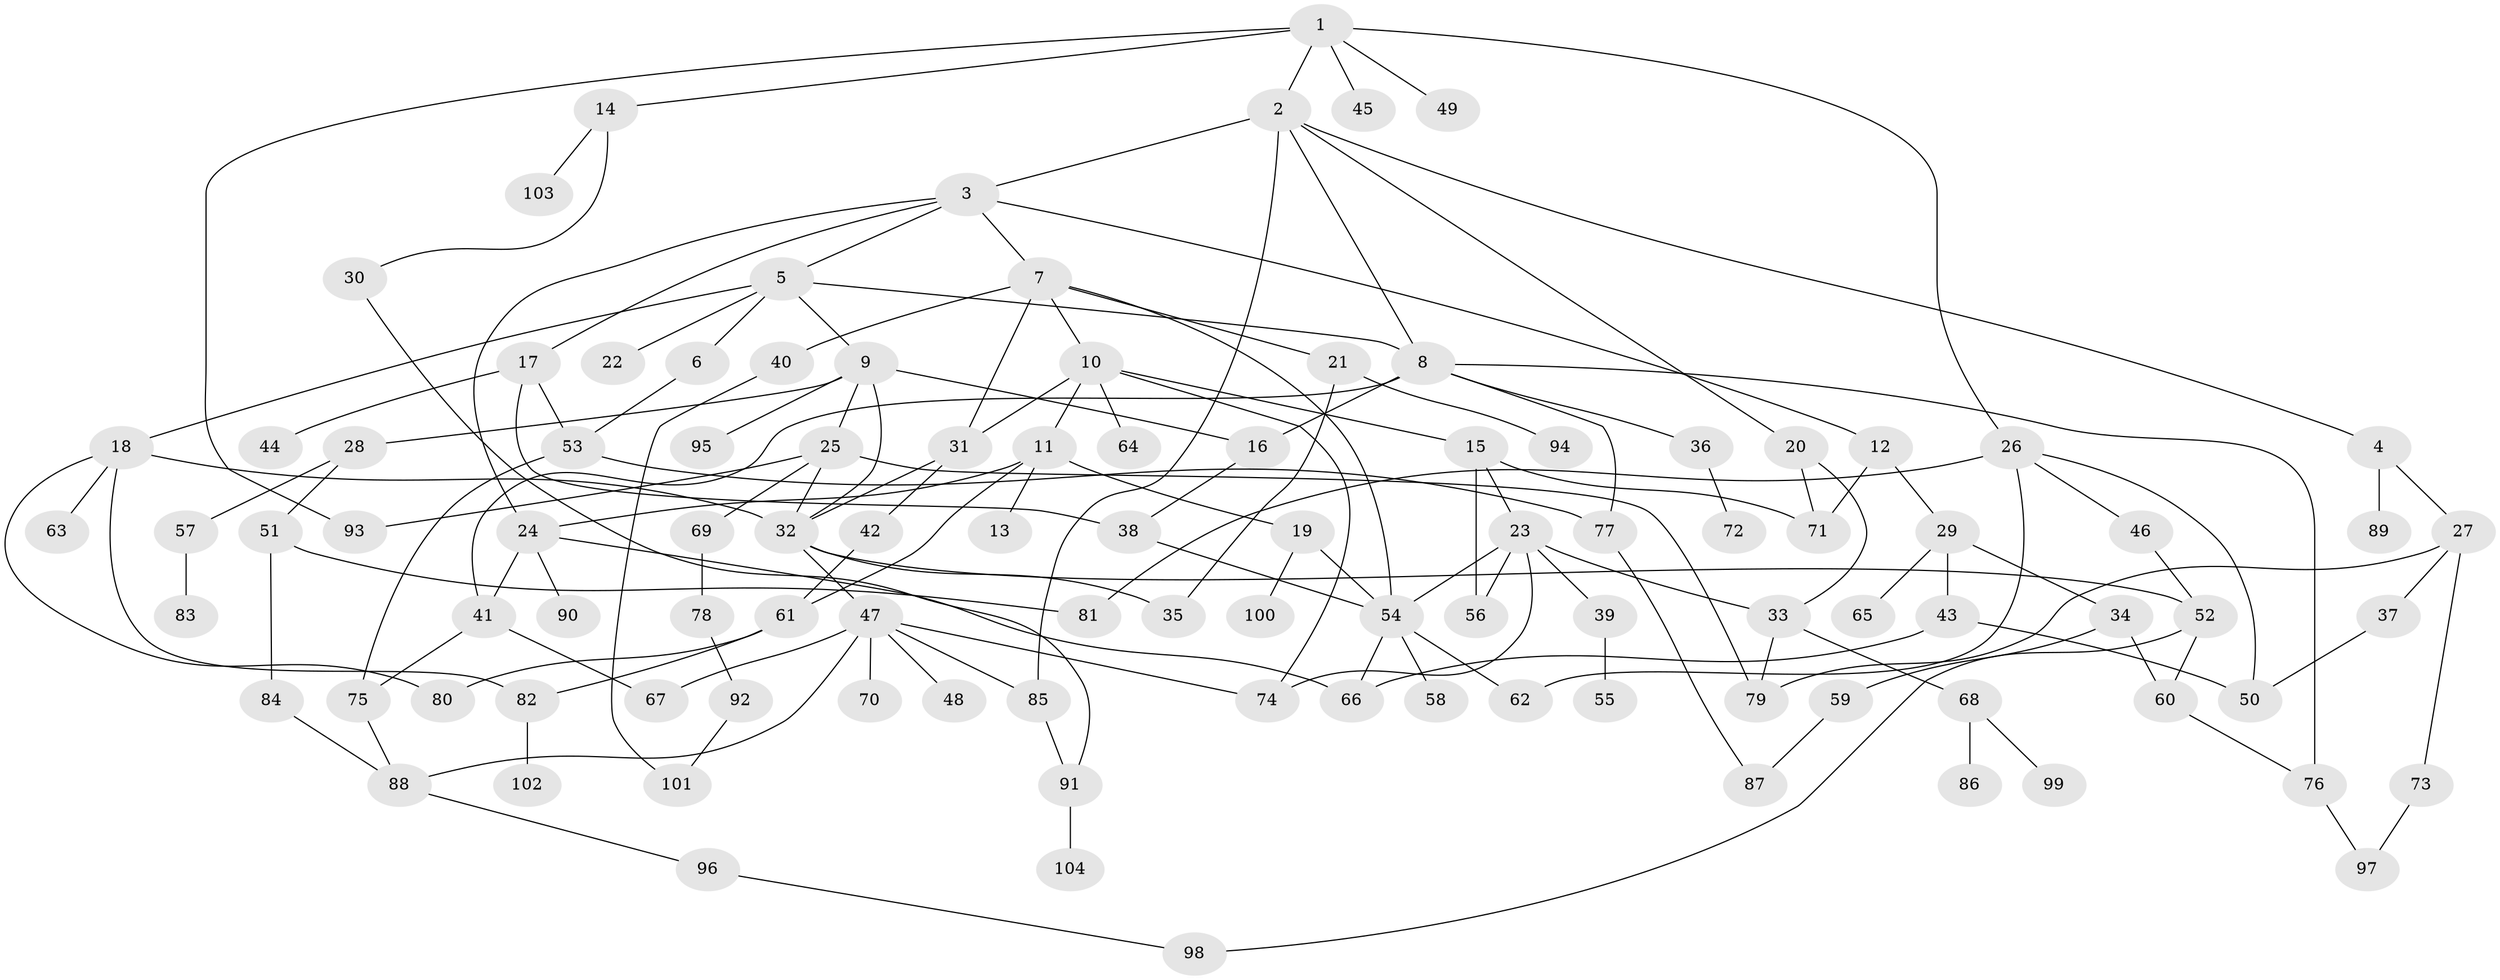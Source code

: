 // coarse degree distribution, {13: 0.016129032258064516, 6: 0.04838709677419355, 2: 0.22580645161290322, 10: 0.03225806451612903, 5: 0.08064516129032258, 1: 0.24193548387096775, 3: 0.22580645161290322, 4: 0.0967741935483871, 15: 0.016129032258064516, 8: 0.016129032258064516}
// Generated by graph-tools (version 1.1) at 2025/16/03/04/25 18:16:51]
// undirected, 104 vertices, 149 edges
graph export_dot {
graph [start="1"]
  node [color=gray90,style=filled];
  1;
  2;
  3;
  4;
  5;
  6;
  7;
  8;
  9;
  10;
  11;
  12;
  13;
  14;
  15;
  16;
  17;
  18;
  19;
  20;
  21;
  22;
  23;
  24;
  25;
  26;
  27;
  28;
  29;
  30;
  31;
  32;
  33;
  34;
  35;
  36;
  37;
  38;
  39;
  40;
  41;
  42;
  43;
  44;
  45;
  46;
  47;
  48;
  49;
  50;
  51;
  52;
  53;
  54;
  55;
  56;
  57;
  58;
  59;
  60;
  61;
  62;
  63;
  64;
  65;
  66;
  67;
  68;
  69;
  70;
  71;
  72;
  73;
  74;
  75;
  76;
  77;
  78;
  79;
  80;
  81;
  82;
  83;
  84;
  85;
  86;
  87;
  88;
  89;
  90;
  91;
  92;
  93;
  94;
  95;
  96;
  97;
  98;
  99;
  100;
  101;
  102;
  103;
  104;
  1 -- 2;
  1 -- 14;
  1 -- 26;
  1 -- 45;
  1 -- 49;
  1 -- 93;
  2 -- 3;
  2 -- 4;
  2 -- 20;
  2 -- 85;
  2 -- 8;
  3 -- 5;
  3 -- 7;
  3 -- 12;
  3 -- 17;
  3 -- 24;
  4 -- 27;
  4 -- 89;
  5 -- 6;
  5 -- 8;
  5 -- 9;
  5 -- 18;
  5 -- 22;
  6 -- 53;
  7 -- 10;
  7 -- 21;
  7 -- 40;
  7 -- 54;
  7 -- 31;
  8 -- 16;
  8 -- 36;
  8 -- 41;
  8 -- 76;
  8 -- 77;
  9 -- 25;
  9 -- 28;
  9 -- 95;
  9 -- 32;
  9 -- 16;
  10 -- 11;
  10 -- 15;
  10 -- 31;
  10 -- 64;
  10 -- 74;
  11 -- 13;
  11 -- 19;
  11 -- 24;
  11 -- 61;
  12 -- 29;
  12 -- 71;
  14 -- 30;
  14 -- 103;
  15 -- 23;
  15 -- 56;
  15 -- 71;
  16 -- 38;
  17 -- 38;
  17 -- 44;
  17 -- 53;
  18 -- 32;
  18 -- 63;
  18 -- 80;
  18 -- 82;
  19 -- 100;
  19 -- 54;
  20 -- 33;
  20 -- 71;
  21 -- 35;
  21 -- 94;
  23 -- 39;
  23 -- 74;
  23 -- 54;
  23 -- 33;
  23 -- 56;
  24 -- 41;
  24 -- 66;
  24 -- 90;
  25 -- 69;
  25 -- 79;
  25 -- 93;
  25 -- 32;
  26 -- 46;
  26 -- 81;
  26 -- 62;
  26 -- 50;
  27 -- 37;
  27 -- 73;
  27 -- 79;
  28 -- 51;
  28 -- 57;
  29 -- 34;
  29 -- 43;
  29 -- 65;
  30 -- 91;
  31 -- 42;
  31 -- 32;
  32 -- 47;
  32 -- 52;
  32 -- 35;
  33 -- 68;
  33 -- 79;
  34 -- 59;
  34 -- 60;
  36 -- 72;
  37 -- 50;
  38 -- 54;
  39 -- 55;
  40 -- 101;
  41 -- 75;
  41 -- 67;
  42 -- 61;
  43 -- 50;
  43 -- 66;
  46 -- 52;
  47 -- 48;
  47 -- 67;
  47 -- 70;
  47 -- 88;
  47 -- 85;
  47 -- 74;
  51 -- 81;
  51 -- 84;
  52 -- 98;
  52 -- 60;
  53 -- 75;
  53 -- 77;
  54 -- 58;
  54 -- 62;
  54 -- 66;
  57 -- 83;
  59 -- 87;
  60 -- 76;
  61 -- 80;
  61 -- 82;
  68 -- 86;
  68 -- 99;
  69 -- 78;
  73 -- 97;
  75 -- 88;
  76 -- 97;
  77 -- 87;
  78 -- 92;
  82 -- 102;
  84 -- 88;
  85 -- 91;
  88 -- 96;
  91 -- 104;
  92 -- 101;
  96 -- 98;
}
